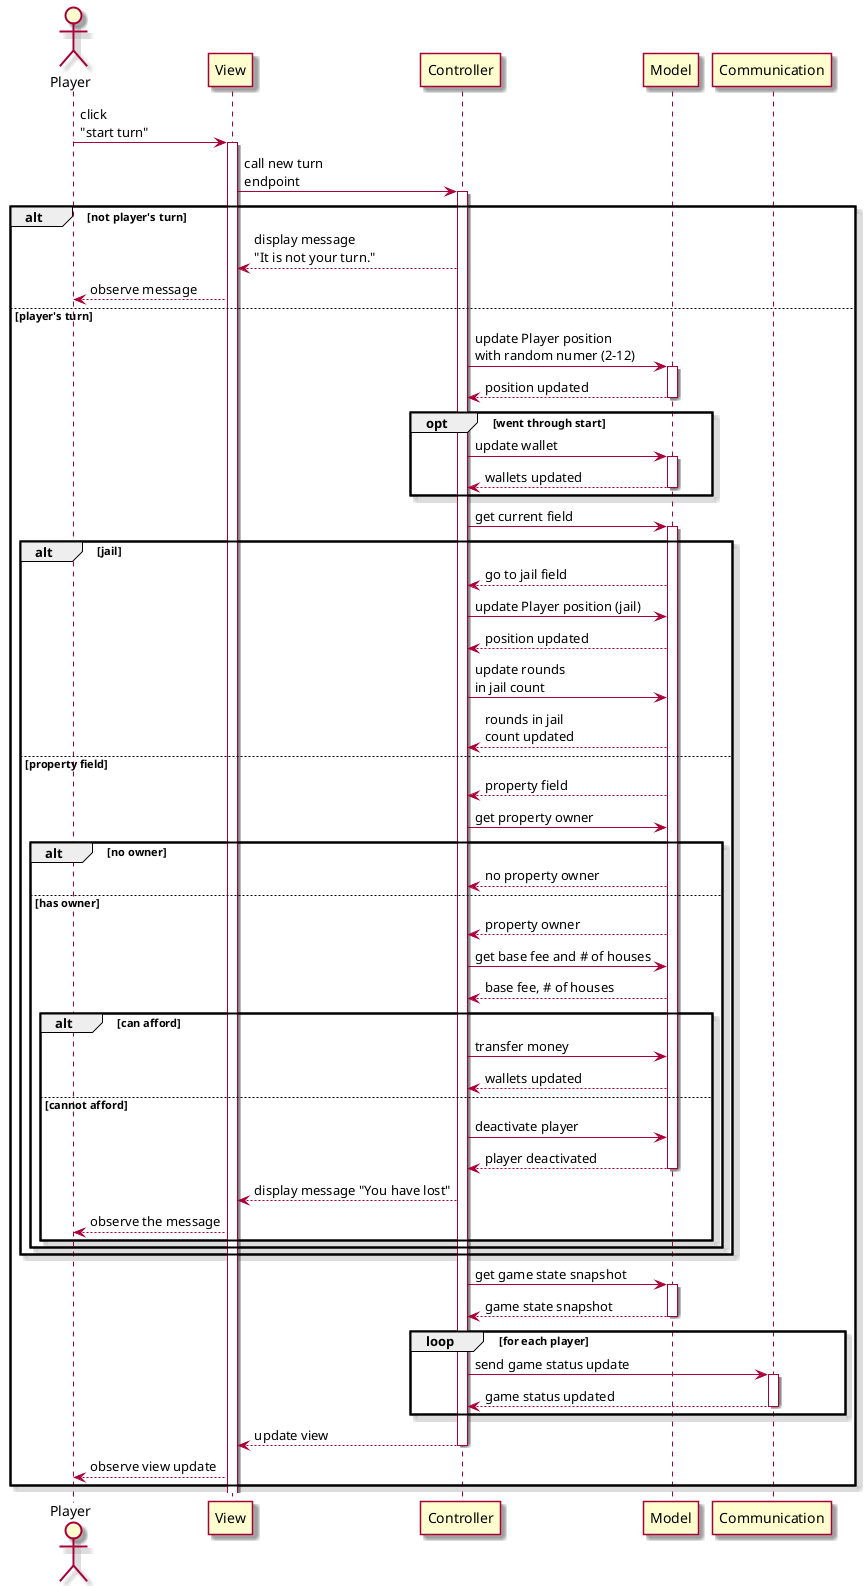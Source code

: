 @startuml
skin rose

actor Player


Player  -> View++: click \n"start turn"
View -> Controller++: call new turn\nendpoint
alt not player's turn

Controller --> View: display message\n"It is not your turn."
View --> Player: observe message

else player's turn


Controller -> Model++: update Player position\nwith random numer (2-12)
Model --> Controller--: position updated
opt went through start
Controller -> Model++: update wallet
Model --> Controller--: wallets updated
end
Controller -> Model++: get current field
alt jail
  Model --> Controller: go to jail field
  Controller -> Model: update Player position (jail)
  Model --> Controller: position updated
  Controller -> Model: update rounds \nin jail count
   Model --> Controller: rounds in jail \ncount updated
else property field
  Model --> Controller: property field
  Controller -> Model: get property owner
  alt no owner
    Model --> Controller: no property owner
  else has owner
    Model --> Controller: property owner
    Controller -> Model: get base fee and # of houses
    Model --> Controller: base fee, # of houses
    alt can afford
      Controller -> Model: transfer money
      Model --> Controller: wallets updated
    else cannot afford
      Controller -> Model: deactivate player
      Model --> Controller--: player deactivated
      Controller --> View: display message "You have lost"
      View --> Player: observe the message
    end
    
  end
end

Controller -> Model++: get game state snapshot
Model --> Controller--: game state snapshot
 loop for each player
          Controller -> Communication ++: send game status update
          Communication --> Controller--: game status updated
        end
Controller --> View--: update view
View --> Player: observe view update

end



@enduml
